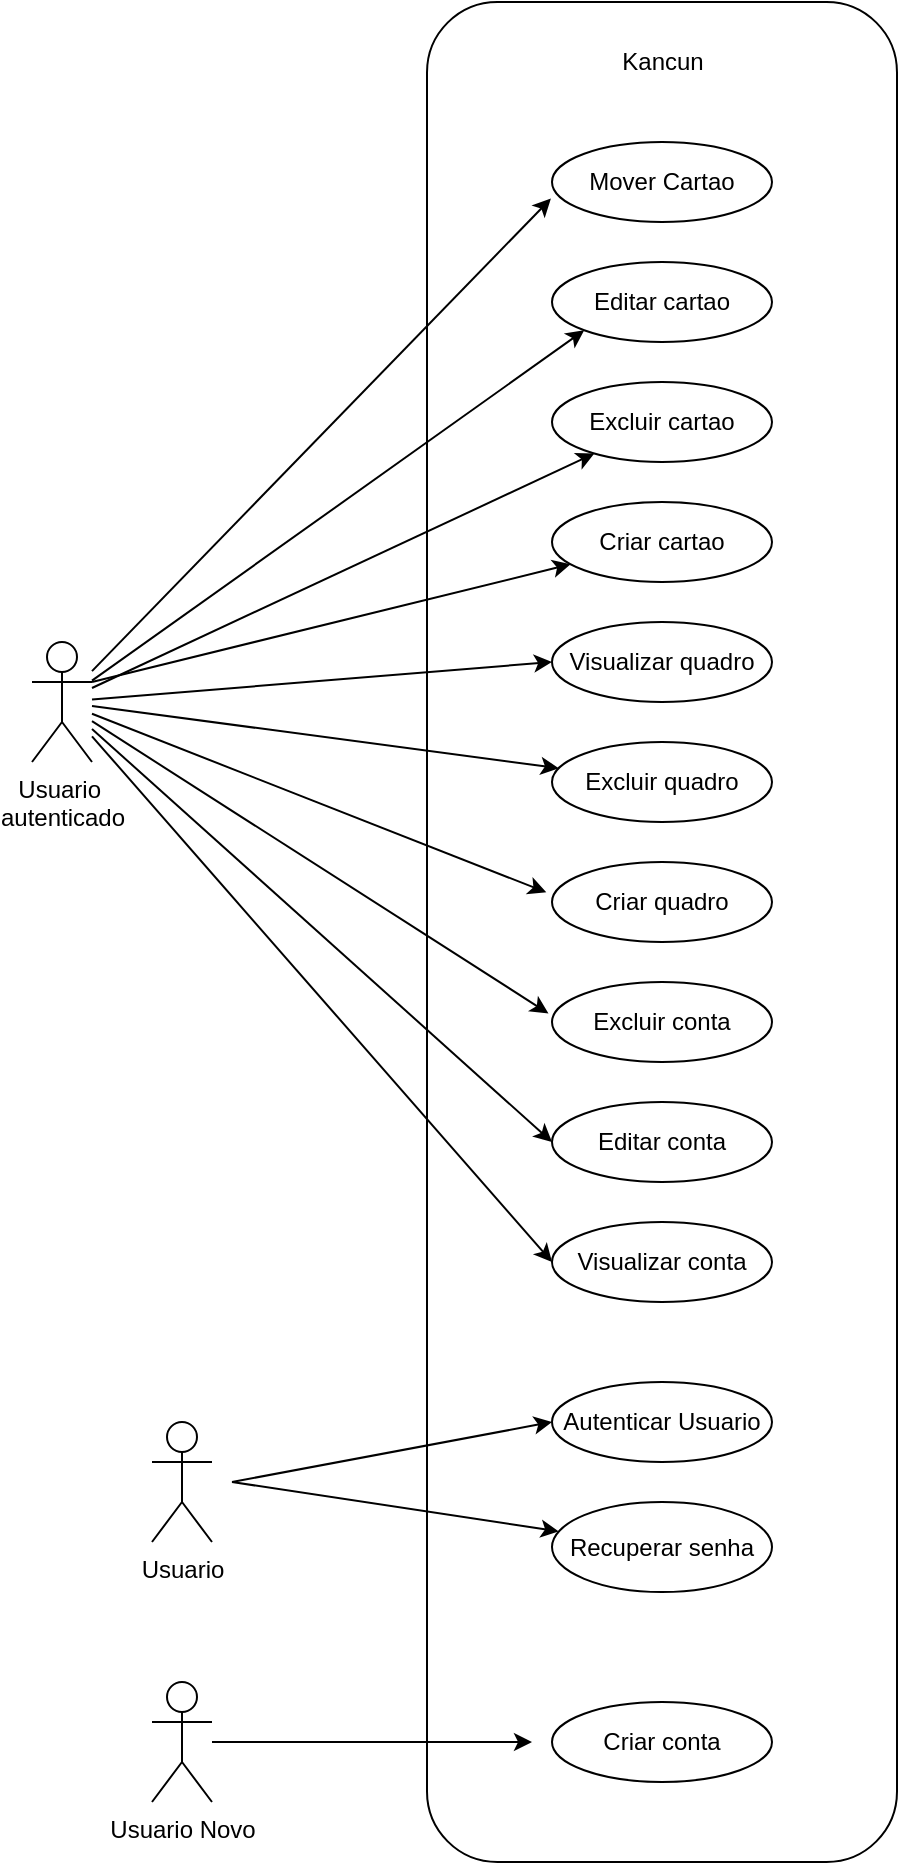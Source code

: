<mxfile version="22.1.4" type="google">
  <diagram name="Page-1" id="VG10_FoOX92T4kA4IWwV">
    <mxGraphModel grid="1" page="1" gridSize="10" guides="1" tooltips="1" connect="1" arrows="1" fold="1" pageScale="1" pageWidth="850" pageHeight="1100" math="0" shadow="0">
      <root>
        <mxCell id="0" />
        <mxCell id="1" parent="0" />
        <mxCell id="Hy5oq5LEzZWZScCa0eCT-49" value="" style="rounded=1;whiteSpace=wrap;html=1;labelPosition=center;verticalLabelPosition=top;align=center;verticalAlign=bottom;" vertex="1" parent="1">
          <mxGeometry x="267.5" y="-260" width="235" height="930" as="geometry" />
        </mxCell>
        <mxCell id="Hy5oq5LEzZWZScCa0eCT-16" style="edgeStyle=orthogonalEdgeStyle;rounded=0;orthogonalLoop=1;jettySize=auto;html=1;" edge="1" parent="1" source="Hy5oq5LEzZWZScCa0eCT-1">
          <mxGeometry relative="1" as="geometry">
            <mxPoint x="320" y="610" as="targetPoint" />
          </mxGeometry>
        </mxCell>
        <object label="&lt;div&gt;Usuario Novo&lt;/div&gt;&lt;div&gt;&lt;br&gt;&lt;/div&gt;" id="Hy5oq5LEzZWZScCa0eCT-1">
          <mxCell style="shape=umlActor;verticalLabelPosition=bottom;verticalAlign=top;html=1;outlineConnect=0;" vertex="1" parent="1">
            <mxGeometry x="130" y="580" width="30" height="60" as="geometry" />
          </mxCell>
        </object>
        <mxCell id="Hy5oq5LEzZWZScCa0eCT-3" value="&lt;div&gt;Usuario&lt;/div&gt;&lt;div&gt;&lt;br&gt;&lt;/div&gt;" style="shape=umlActor;verticalLabelPosition=bottom;verticalAlign=top;html=1;outlineConnect=0;" vertex="1" parent="1">
          <mxGeometry x="130" y="450" width="30" height="60" as="geometry" />
        </mxCell>
        <mxCell id="Hy5oq5LEzZWZScCa0eCT-4" value="&lt;div&gt;Usuario&amp;nbsp;&lt;/div&gt;&lt;div&gt;autenticado&lt;/div&gt;&lt;div&gt;&lt;br&gt;&lt;/div&gt;" style="shape=umlActor;verticalLabelPosition=bottom;verticalAlign=top;html=1;outlineConnect=0;" vertex="1" parent="1">
          <mxGeometry x="70" y="60" width="30" height="60" as="geometry" />
        </mxCell>
        <mxCell id="Hy5oq5LEzZWZScCa0eCT-8" value="Criar conta " style="ellipse;whiteSpace=wrap;html=1;" vertex="1" parent="1">
          <mxGeometry x="330" y="590" width="110" height="40" as="geometry" />
        </mxCell>
        <mxCell id="Hy5oq5LEzZWZScCa0eCT-10" value="Autenticar Usuario" style="ellipse;whiteSpace=wrap;html=1;" vertex="1" parent="1">
          <mxGeometry x="330" y="430" width="110" height="40" as="geometry" />
        </mxCell>
        <mxCell id="Hy5oq5LEzZWZScCa0eCT-17" value="Recuperar senha" style="ellipse;whiteSpace=wrap;html=1;" vertex="1" parent="1">
          <mxGeometry x="330" y="490" width="110" height="45" as="geometry" />
        </mxCell>
        <mxCell id="Hy5oq5LEzZWZScCa0eCT-20" value="Visualizar conta" style="ellipse;whiteSpace=wrap;html=1;" vertex="1" parent="1">
          <mxGeometry x="330" y="350" width="110" height="40" as="geometry" />
        </mxCell>
        <mxCell id="Hy5oq5LEzZWZScCa0eCT-21" value="Editar conta" style="ellipse;whiteSpace=wrap;html=1;" vertex="1" parent="1">
          <mxGeometry x="330" y="290" width="110" height="40" as="geometry" />
        </mxCell>
        <mxCell id="Hy5oq5LEzZWZScCa0eCT-22" value="Excluir conta" style="ellipse;whiteSpace=wrap;html=1;" vertex="1" parent="1">
          <mxGeometry x="330" y="230" width="110" height="40" as="geometry" />
        </mxCell>
        <mxCell id="Hy5oq5LEzZWZScCa0eCT-23" value="Criar quadro" style="ellipse;whiteSpace=wrap;html=1;" vertex="1" parent="1">
          <mxGeometry x="330" y="170" width="110" height="40" as="geometry" />
        </mxCell>
        <mxCell id="Hy5oq5LEzZWZScCa0eCT-24" value="Excluir quadro" style="ellipse;whiteSpace=wrap;html=1;" vertex="1" parent="1">
          <mxGeometry x="330" y="110" width="110" height="40" as="geometry" />
        </mxCell>
        <mxCell id="Hy5oq5LEzZWZScCa0eCT-25" value="&lt;div&gt;Visualizar quadro&lt;/div&gt;" style="ellipse;whiteSpace=wrap;html=1;" vertex="1" parent="1">
          <mxGeometry x="330" y="50" width="110" height="40" as="geometry" />
        </mxCell>
        <mxCell id="Hy5oq5LEzZWZScCa0eCT-26" value="Criar cartao" style="ellipse;whiteSpace=wrap;html=1;" vertex="1" parent="1">
          <mxGeometry x="330" y="-10" width="110" height="40" as="geometry" />
        </mxCell>
        <mxCell id="Hy5oq5LEzZWZScCa0eCT-27" value="Excluir cartao" style="ellipse;whiteSpace=wrap;html=1;" vertex="1" parent="1">
          <mxGeometry x="330" y="-70" width="110" height="40" as="geometry" />
        </mxCell>
        <mxCell id="Hy5oq5LEzZWZScCa0eCT-28" value="&lt;div&gt;Editar cartao&lt;/div&gt;" style="ellipse;whiteSpace=wrap;html=1;" vertex="1" parent="1">
          <mxGeometry x="330" y="-130" width="110" height="40" as="geometry" />
        </mxCell>
        <mxCell id="Hy5oq5LEzZWZScCa0eCT-29" value="&lt;div&gt;Mover Cartao&lt;/div&gt;" style="ellipse;whiteSpace=wrap;html=1;" vertex="1" parent="1">
          <mxGeometry x="330" y="-190" width="110" height="40" as="geometry" />
        </mxCell>
        <mxCell id="Hy5oq5LEzZWZScCa0eCT-30" value="" style="endArrow=classic;html=1;rounded=0;entryX=0;entryY=0.5;entryDx=0;entryDy=0;" edge="1" parent="1" target="Hy5oq5LEzZWZScCa0eCT-10">
          <mxGeometry width="50" height="50" relative="1" as="geometry">
            <mxPoint x="170" y="480" as="sourcePoint" />
            <mxPoint x="320" y="450" as="targetPoint" />
          </mxGeometry>
        </mxCell>
        <mxCell id="Hy5oq5LEzZWZScCa0eCT-32" value="" style="endArrow=classic;html=1;rounded=0;" edge="1" parent="1" target="Hy5oq5LEzZWZScCa0eCT-17">
          <mxGeometry width="50" height="50" relative="1" as="geometry">
            <mxPoint x="170" y="480" as="sourcePoint" />
            <mxPoint x="250" y="485" as="targetPoint" />
          </mxGeometry>
        </mxCell>
        <mxCell id="Hy5oq5LEzZWZScCa0eCT-34" value="" style="endArrow=classic;html=1;rounded=0;entryX=0;entryY=0.5;entryDx=0;entryDy=0;" edge="1" parent="1" source="Hy5oq5LEzZWZScCa0eCT-4" target="Hy5oq5LEzZWZScCa0eCT-20">
          <mxGeometry width="50" height="50" relative="1" as="geometry">
            <mxPoint x="340" y="220" as="sourcePoint" />
            <mxPoint x="390" y="170" as="targetPoint" />
          </mxGeometry>
        </mxCell>
        <mxCell id="Hy5oq5LEzZWZScCa0eCT-35" value="" style="endArrow=classic;html=1;rounded=0;entryX=0;entryY=0.5;entryDx=0;entryDy=0;" edge="1" parent="1" source="Hy5oq5LEzZWZScCa0eCT-4" target="Hy5oq5LEzZWZScCa0eCT-21">
          <mxGeometry width="50" height="50" relative="1" as="geometry">
            <mxPoint x="340" y="220" as="sourcePoint" />
            <mxPoint x="390" y="170" as="targetPoint" />
          </mxGeometry>
        </mxCell>
        <mxCell id="Hy5oq5LEzZWZScCa0eCT-36" value="" style="endArrow=classic;html=1;rounded=0;entryX=-0.016;entryY=0.393;entryDx=0;entryDy=0;entryPerimeter=0;" edge="1" parent="1" source="Hy5oq5LEzZWZScCa0eCT-4" target="Hy5oq5LEzZWZScCa0eCT-22">
          <mxGeometry width="50" height="50" relative="1" as="geometry">
            <mxPoint x="340" y="220" as="sourcePoint" />
            <mxPoint x="330" y="250" as="targetPoint" />
          </mxGeometry>
        </mxCell>
        <mxCell id="Hy5oq5LEzZWZScCa0eCT-37" value="" style="endArrow=classic;html=1;rounded=0;entryX=-0.026;entryY=0.379;entryDx=0;entryDy=0;entryPerimeter=0;" edge="1" parent="1" source="Hy5oq5LEzZWZScCa0eCT-4" target="Hy5oq5LEzZWZScCa0eCT-23">
          <mxGeometry width="50" height="50" relative="1" as="geometry">
            <mxPoint x="340" y="220" as="sourcePoint" />
            <mxPoint x="390" y="170" as="targetPoint" />
          </mxGeometry>
        </mxCell>
        <mxCell id="Hy5oq5LEzZWZScCa0eCT-38" value="" style="endArrow=classic;html=1;rounded=0;" edge="1" parent="1" source="Hy5oq5LEzZWZScCa0eCT-4" target="Hy5oq5LEzZWZScCa0eCT-24">
          <mxGeometry width="50" height="50" relative="1" as="geometry">
            <mxPoint x="340" y="190" as="sourcePoint" />
            <mxPoint x="390" y="140" as="targetPoint" />
          </mxGeometry>
        </mxCell>
        <mxCell id="Hy5oq5LEzZWZScCa0eCT-40" value="" style="endArrow=classic;html=1;rounded=0;entryX=0;entryY=0.5;entryDx=0;entryDy=0;" edge="1" parent="1" source="Hy5oq5LEzZWZScCa0eCT-4" target="Hy5oq5LEzZWZScCa0eCT-25">
          <mxGeometry width="50" height="50" relative="1" as="geometry">
            <mxPoint x="240" y="90" as="sourcePoint" />
            <mxPoint x="290" y="40" as="targetPoint" />
          </mxGeometry>
        </mxCell>
        <mxCell id="Hy5oq5LEzZWZScCa0eCT-42" value="" style="endArrow=classic;html=1;rounded=0;exitX=1;exitY=0.333;exitDx=0;exitDy=0;exitPerimeter=0;" edge="1" parent="1" source="Hy5oq5LEzZWZScCa0eCT-4" target="Hy5oq5LEzZWZScCa0eCT-26">
          <mxGeometry width="50" height="50" relative="1" as="geometry">
            <mxPoint x="210" y="70" as="sourcePoint" />
            <mxPoint x="260" y="20" as="targetPoint" />
          </mxGeometry>
        </mxCell>
        <mxCell id="Hy5oq5LEzZWZScCa0eCT-43" value="" style="endArrow=classic;html=1;rounded=0;" edge="1" parent="1" source="Hy5oq5LEzZWZScCa0eCT-4" target="Hy5oq5LEzZWZScCa0eCT-27">
          <mxGeometry width="50" height="50" relative="1" as="geometry">
            <mxPoint x="190" y="60" as="sourcePoint" />
            <mxPoint x="240" y="10" as="targetPoint" />
          </mxGeometry>
        </mxCell>
        <mxCell id="Hy5oq5LEzZWZScCa0eCT-46" value="" style="endArrow=classic;html=1;rounded=0;entryX=0;entryY=1;entryDx=0;entryDy=0;" edge="1" parent="1" source="Hy5oq5LEzZWZScCa0eCT-4" target="Hy5oq5LEzZWZScCa0eCT-28">
          <mxGeometry width="50" height="50" relative="1" as="geometry">
            <mxPoint x="210" y="35" as="sourcePoint" />
            <mxPoint x="260" y="-15" as="targetPoint" />
          </mxGeometry>
        </mxCell>
        <mxCell id="Hy5oq5LEzZWZScCa0eCT-47" value="" style="endArrow=classic;html=1;rounded=0;entryX=-0.005;entryY=0.707;entryDx=0;entryDy=0;entryPerimeter=0;" edge="1" parent="1" source="Hy5oq5LEzZWZScCa0eCT-4" target="Hy5oq5LEzZWZScCa0eCT-29">
          <mxGeometry width="50" height="50" relative="1" as="geometry">
            <mxPoint x="160" y="50" as="sourcePoint" />
            <mxPoint x="210" as="targetPoint" />
          </mxGeometry>
        </mxCell>
        <mxCell id="Hy5oq5LEzZWZScCa0eCT-50" value="&lt;p style=&quot;line-height: 170%;&quot;&gt;Kancun&lt;/p&gt;" style="text;html=1;align=center;verticalAlign=middle;resizable=1;points=[];autosize=1;strokeColor=none;fillColor=none;" vertex="1" parent="1">
          <mxGeometry x="340" y="-260" width="90" height="60" as="geometry" />
        </mxCell>
      </root>
    </mxGraphModel>
  </diagram>
</mxfile>
